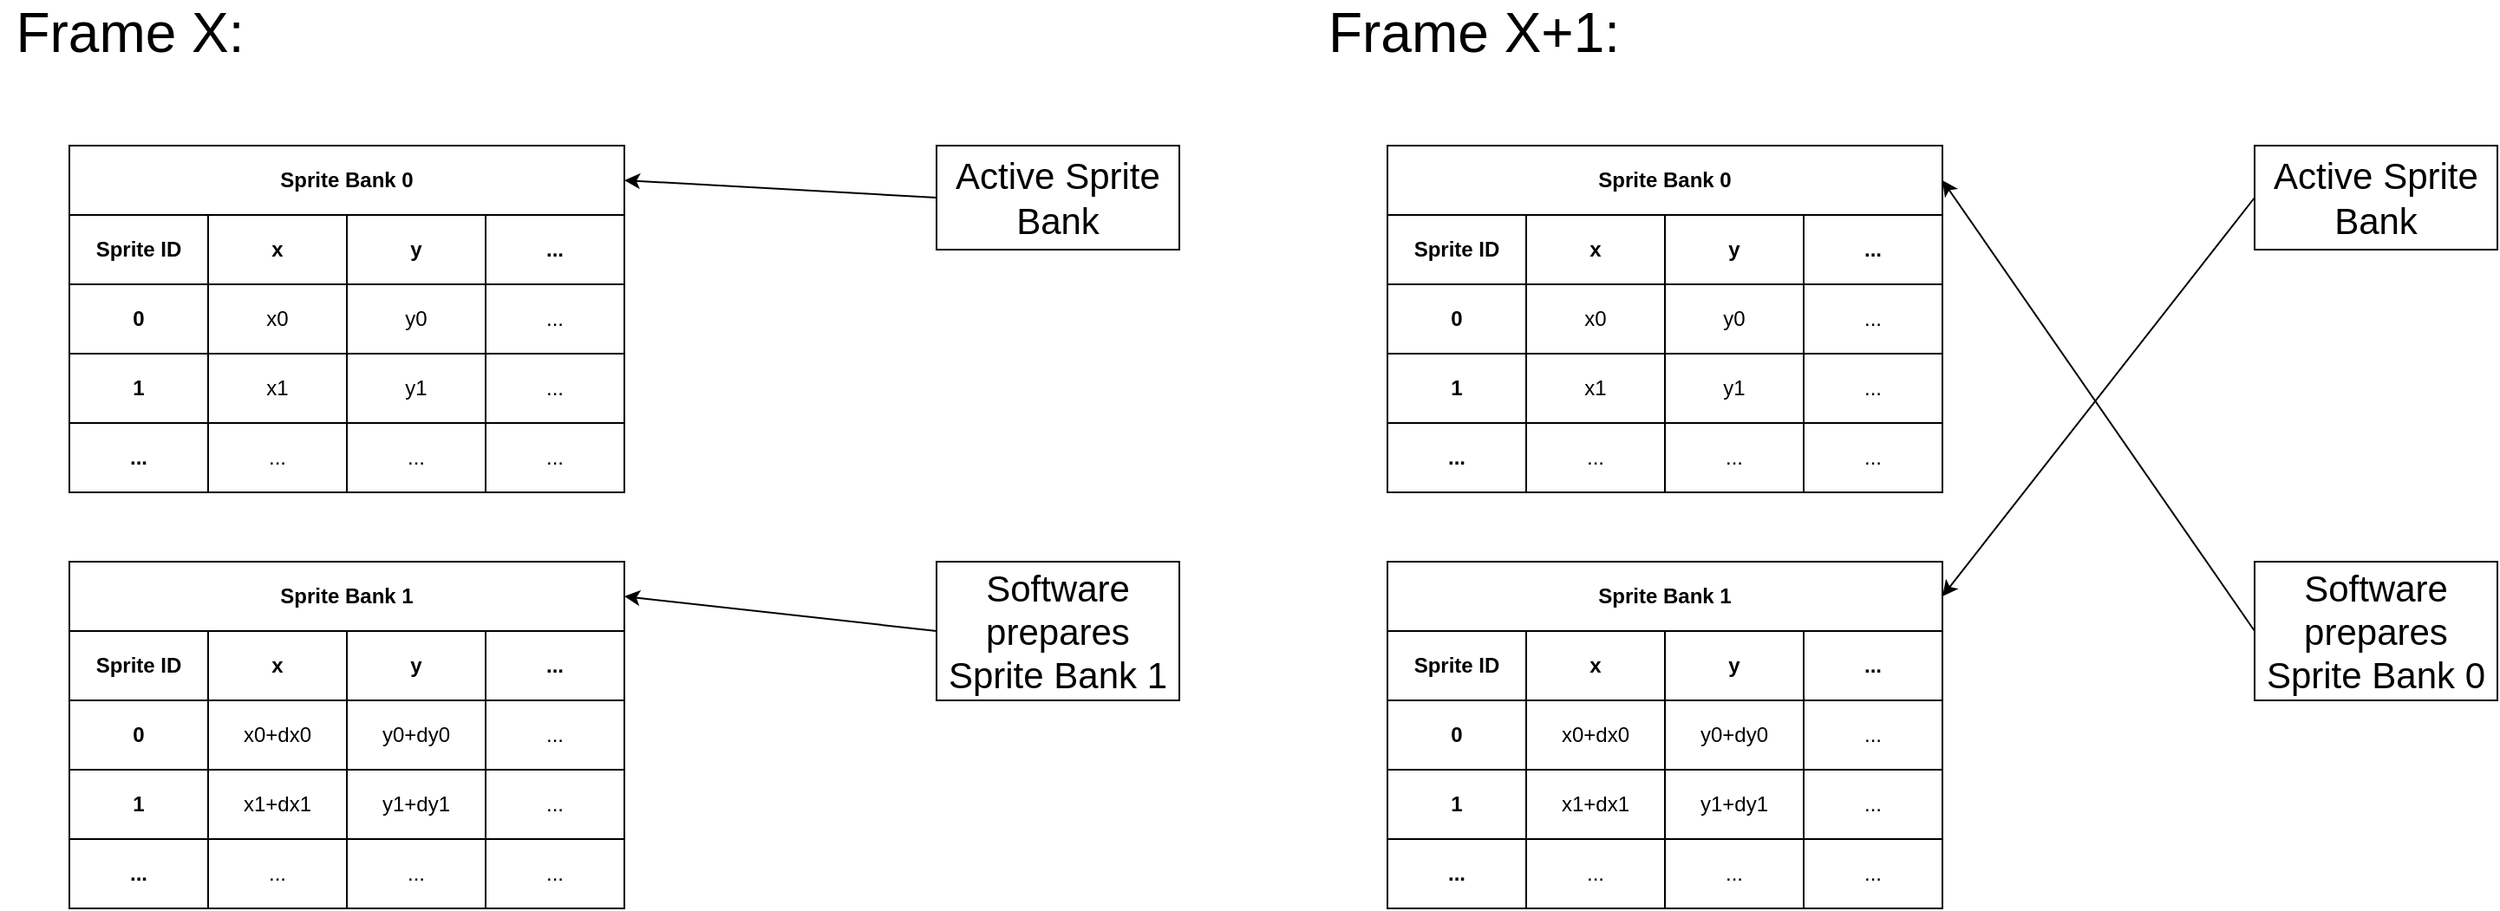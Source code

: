 <mxfile version="19.0.3" type="device"><diagram id="13PTQiZfEK5-xCw0AQYl" name="Page-1"><mxGraphModel dx="1038" dy="641" grid="1" gridSize="10" guides="1" tooltips="1" connect="1" arrows="1" fold="1" page="1" pageScale="1" pageWidth="850" pageHeight="1100" math="0" shadow="0"><root><mxCell id="0"/><mxCell id="1" parent="0"/><mxCell id="dllRlyfjDJd5uJXVM24Q-43" value="Sprite ID" style="rounded=0;whiteSpace=wrap;html=1;fontStyle=1" parent="1" vertex="1"><mxGeometry x="840" y="160" width="80" height="40" as="geometry"/></mxCell><mxCell id="dllRlyfjDJd5uJXVM24Q-44" value="x" style="rounded=0;whiteSpace=wrap;html=1;fontStyle=1" parent="1" vertex="1"><mxGeometry x="920" y="160" width="80" height="40" as="geometry"/></mxCell><mxCell id="dllRlyfjDJd5uJXVM24Q-45" value="y" style="rounded=0;whiteSpace=wrap;html=1;fontStyle=1" parent="1" vertex="1"><mxGeometry x="1000" y="160" width="80" height="40" as="geometry"/></mxCell><mxCell id="dllRlyfjDJd5uJXVM24Q-46" value="..." style="rounded=0;whiteSpace=wrap;html=1;fontStyle=1" parent="1" vertex="1"><mxGeometry x="1080" y="160" width="80" height="40" as="geometry"/></mxCell><mxCell id="dllRlyfjDJd5uJXVM24Q-47" value="0" style="rounded=0;whiteSpace=wrap;html=1;fontStyle=1" parent="1" vertex="1"><mxGeometry x="840" y="200" width="80" height="40" as="geometry"/></mxCell><mxCell id="dllRlyfjDJd5uJXVM24Q-48" value="x0" style="rounded=0;whiteSpace=wrap;html=1;" parent="1" vertex="1"><mxGeometry x="920" y="200" width="80" height="40" as="geometry"/></mxCell><mxCell id="dllRlyfjDJd5uJXVM24Q-49" value="y0" style="rounded=0;whiteSpace=wrap;html=1;" parent="1" vertex="1"><mxGeometry x="1000" y="200" width="80" height="40" as="geometry"/></mxCell><mxCell id="dllRlyfjDJd5uJXVM24Q-50" value="..." style="rounded=0;whiteSpace=wrap;html=1;" parent="1" vertex="1"><mxGeometry x="1080" y="200" width="80" height="40" as="geometry"/></mxCell><mxCell id="dllRlyfjDJd5uJXVM24Q-51" value="1" style="rounded=0;whiteSpace=wrap;html=1;fontStyle=1" parent="1" vertex="1"><mxGeometry x="840" y="240" width="80" height="40" as="geometry"/></mxCell><mxCell id="dllRlyfjDJd5uJXVM24Q-52" value="x1" style="rounded=0;whiteSpace=wrap;html=1;" parent="1" vertex="1"><mxGeometry x="920" y="240" width="80" height="40" as="geometry"/></mxCell><mxCell id="dllRlyfjDJd5uJXVM24Q-53" value="y1" style="rounded=0;whiteSpace=wrap;html=1;" parent="1" vertex="1"><mxGeometry x="1000" y="240" width="80" height="40" as="geometry"/></mxCell><mxCell id="dllRlyfjDJd5uJXVM24Q-54" value="..." style="rounded=0;whiteSpace=wrap;html=1;" parent="1" vertex="1"><mxGeometry x="1080" y="240" width="80" height="40" as="geometry"/></mxCell><mxCell id="dllRlyfjDJd5uJXVM24Q-55" value="..." style="rounded=0;whiteSpace=wrap;html=1;fontStyle=1" parent="1" vertex="1"><mxGeometry x="840" y="280" width="80" height="40" as="geometry"/></mxCell><mxCell id="dllRlyfjDJd5uJXVM24Q-56" value="..." style="rounded=0;whiteSpace=wrap;html=1;" parent="1" vertex="1"><mxGeometry x="920" y="280" width="80" height="40" as="geometry"/></mxCell><mxCell id="dllRlyfjDJd5uJXVM24Q-57" value="..." style="rounded=0;whiteSpace=wrap;html=1;" parent="1" vertex="1"><mxGeometry x="1000" y="280" width="80" height="40" as="geometry"/></mxCell><mxCell id="dllRlyfjDJd5uJXVM24Q-58" value="..." style="rounded=0;whiteSpace=wrap;html=1;" parent="1" vertex="1"><mxGeometry x="1080" y="280" width="80" height="40" as="geometry"/></mxCell><mxCell id="dllRlyfjDJd5uJXVM24Q-59" value="Sprite ID" style="rounded=0;whiteSpace=wrap;html=1;fontStyle=1" parent="1" vertex="1"><mxGeometry x="840" y="400" width="80" height="40" as="geometry"/></mxCell><mxCell id="dllRlyfjDJd5uJXVM24Q-60" value="x" style="rounded=0;whiteSpace=wrap;html=1;fontStyle=1" parent="1" vertex="1"><mxGeometry x="920" y="400" width="80" height="40" as="geometry"/></mxCell><mxCell id="dllRlyfjDJd5uJXVM24Q-61" value="y" style="rounded=0;whiteSpace=wrap;html=1;fontStyle=1" parent="1" vertex="1"><mxGeometry x="1000" y="400" width="80" height="40" as="geometry"/></mxCell><mxCell id="dllRlyfjDJd5uJXVM24Q-62" value="..." style="rounded=0;whiteSpace=wrap;html=1;fontStyle=1" parent="1" vertex="1"><mxGeometry x="1080" y="400" width="80" height="40" as="geometry"/></mxCell><mxCell id="dllRlyfjDJd5uJXVM24Q-63" value="0" style="rounded=0;whiteSpace=wrap;html=1;fontStyle=1" parent="1" vertex="1"><mxGeometry x="840" y="440" width="80" height="40" as="geometry"/></mxCell><mxCell id="dllRlyfjDJd5uJXVM24Q-64" value="x0+dx0" style="rounded=0;whiteSpace=wrap;html=1;" parent="1" vertex="1"><mxGeometry x="920" y="440" width="80" height="40" as="geometry"/></mxCell><mxCell id="dllRlyfjDJd5uJXVM24Q-65" value="y0+dy0" style="rounded=0;whiteSpace=wrap;html=1;" parent="1" vertex="1"><mxGeometry x="1000" y="440" width="80" height="40" as="geometry"/></mxCell><mxCell id="dllRlyfjDJd5uJXVM24Q-66" value="..." style="rounded=0;whiteSpace=wrap;html=1;" parent="1" vertex="1"><mxGeometry x="1080" y="440" width="80" height="40" as="geometry"/></mxCell><mxCell id="dllRlyfjDJd5uJXVM24Q-67" value="1" style="rounded=0;whiteSpace=wrap;html=1;fontStyle=1" parent="1" vertex="1"><mxGeometry x="840" y="480" width="80" height="40" as="geometry"/></mxCell><mxCell id="dllRlyfjDJd5uJXVM24Q-68" value="x1+dx1" style="rounded=0;whiteSpace=wrap;html=1;" parent="1" vertex="1"><mxGeometry x="920" y="480" width="80" height="40" as="geometry"/></mxCell><mxCell id="dllRlyfjDJd5uJXVM24Q-69" value="y1+dy1" style="rounded=0;whiteSpace=wrap;html=1;" parent="1" vertex="1"><mxGeometry x="1000" y="480" width="80" height="40" as="geometry"/></mxCell><mxCell id="dllRlyfjDJd5uJXVM24Q-70" value="..." style="rounded=0;whiteSpace=wrap;html=1;" parent="1" vertex="1"><mxGeometry x="1080" y="480" width="80" height="40" as="geometry"/></mxCell><mxCell id="dllRlyfjDJd5uJXVM24Q-71" value="..." style="rounded=0;whiteSpace=wrap;html=1;fontStyle=1" parent="1" vertex="1"><mxGeometry x="840" y="520" width="80" height="40" as="geometry"/></mxCell><mxCell id="dllRlyfjDJd5uJXVM24Q-72" value="..." style="rounded=0;whiteSpace=wrap;html=1;" parent="1" vertex="1"><mxGeometry x="920" y="520" width="80" height="40" as="geometry"/></mxCell><mxCell id="dllRlyfjDJd5uJXVM24Q-73" value="..." style="rounded=0;whiteSpace=wrap;html=1;" parent="1" vertex="1"><mxGeometry x="1000" y="520" width="80" height="40" as="geometry"/></mxCell><mxCell id="dllRlyfjDJd5uJXVM24Q-74" value="..." style="rounded=0;whiteSpace=wrap;html=1;" parent="1" vertex="1"><mxGeometry x="1080" y="520" width="80" height="40" as="geometry"/></mxCell><mxCell id="dllRlyfjDJd5uJXVM24Q-75" value="Sprite Bank 0" style="rounded=0;whiteSpace=wrap;html=1;fontStyle=1" parent="1" vertex="1"><mxGeometry x="840" y="120" width="320" height="40" as="geometry"/></mxCell><mxCell id="dllRlyfjDJd5uJXVM24Q-76" value="Sprite Bank 1" style="rounded=0;whiteSpace=wrap;html=1;fontStyle=1" parent="1" vertex="1"><mxGeometry x="840" y="360" width="320" height="40" as="geometry"/></mxCell><mxCell id="dllRlyfjDJd5uJXVM24Q-77" value="Active Sprite Bank" style="rounded=0;whiteSpace=wrap;html=1;fontSize=21;" parent="1" vertex="1"><mxGeometry x="1340" y="120" width="140" height="60" as="geometry"/></mxCell><mxCell id="dllRlyfjDJd5uJXVM24Q-78" value="" style="endArrow=classic;html=1;rounded=0;fontSize=21;entryX=1;entryY=0.5;entryDx=0;entryDy=0;exitX=0;exitY=0.5;exitDx=0;exitDy=0;" parent="1" source="dllRlyfjDJd5uJXVM24Q-77" target="dllRlyfjDJd5uJXVM24Q-76" edge="1"><mxGeometry width="50" height="50" relative="1" as="geometry"><mxPoint x="1260" y="310" as="sourcePoint"/><mxPoint x="1310" y="260" as="targetPoint"/></mxGeometry></mxCell><mxCell id="dllRlyfjDJd5uJXVM24Q-79" value="Software prepares Sprite Bank 0" style="rounded=0;whiteSpace=wrap;html=1;fontSize=21;" parent="1" vertex="1"><mxGeometry x="1340" y="360" width="140" height="80" as="geometry"/></mxCell><mxCell id="dllRlyfjDJd5uJXVM24Q-80" value="" style="endArrow=classic;html=1;rounded=0;fontSize=21;exitX=0;exitY=0.5;exitDx=0;exitDy=0;entryX=1;entryY=0.5;entryDx=0;entryDy=0;" parent="1" source="dllRlyfjDJd5uJXVM24Q-79" target="dllRlyfjDJd5uJXVM24Q-75" edge="1"><mxGeometry width="50" height="50" relative="1" as="geometry"><mxPoint x="1220" y="450" as="sourcePoint"/><mxPoint x="1270" y="400" as="targetPoint"/></mxGeometry></mxCell><mxCell id="dllRlyfjDJd5uJXVM24Q-81" value="Frame X+1:" style="text;html=1;strokeColor=none;fillColor=none;align=center;verticalAlign=middle;whiteSpace=wrap;rounded=0;fontSize=32;" parent="1" vertex="1"><mxGeometry x="800" y="40" width="180" height="30" as="geometry"/></mxCell><mxCell id="dllRlyfjDJd5uJXVM24Q-1" value="Sprite ID" style="rounded=0;whiteSpace=wrap;html=1;fontStyle=1" parent="1" vertex="1"><mxGeometry x="80" y="160" width="80" height="40" as="geometry"/></mxCell><mxCell id="dllRlyfjDJd5uJXVM24Q-2" value="x" style="rounded=0;whiteSpace=wrap;html=1;fontStyle=1" parent="1" vertex="1"><mxGeometry x="160" y="160" width="80" height="40" as="geometry"/></mxCell><mxCell id="dllRlyfjDJd5uJXVM24Q-3" value="y" style="rounded=0;whiteSpace=wrap;html=1;fontStyle=1" parent="1" vertex="1"><mxGeometry x="240" y="160" width="80" height="40" as="geometry"/></mxCell><mxCell id="dllRlyfjDJd5uJXVM24Q-4" value="..." style="rounded=0;whiteSpace=wrap;html=1;fontStyle=1" parent="1" vertex="1"><mxGeometry x="320" y="160" width="80" height="40" as="geometry"/></mxCell><mxCell id="dllRlyfjDJd5uJXVM24Q-5" value="0" style="rounded=0;whiteSpace=wrap;html=1;fontStyle=1" parent="1" vertex="1"><mxGeometry x="80" y="200" width="80" height="40" as="geometry"/></mxCell><mxCell id="dllRlyfjDJd5uJXVM24Q-6" value="x0" style="rounded=0;whiteSpace=wrap;html=1;" parent="1" vertex="1"><mxGeometry x="160" y="200" width="80" height="40" as="geometry"/></mxCell><mxCell id="dllRlyfjDJd5uJXVM24Q-7" value="y0" style="rounded=0;whiteSpace=wrap;html=1;" parent="1" vertex="1"><mxGeometry x="240" y="200" width="80" height="40" as="geometry"/></mxCell><mxCell id="dllRlyfjDJd5uJXVM24Q-8" value="..." style="rounded=0;whiteSpace=wrap;html=1;" parent="1" vertex="1"><mxGeometry x="320" y="200" width="80" height="40" as="geometry"/></mxCell><mxCell id="dllRlyfjDJd5uJXVM24Q-9" value="1" style="rounded=0;whiteSpace=wrap;html=1;fontStyle=1" parent="1" vertex="1"><mxGeometry x="80" y="240" width="80" height="40" as="geometry"/></mxCell><mxCell id="dllRlyfjDJd5uJXVM24Q-10" value="x1" style="rounded=0;whiteSpace=wrap;html=1;" parent="1" vertex="1"><mxGeometry x="160" y="240" width="80" height="40" as="geometry"/></mxCell><mxCell id="dllRlyfjDJd5uJXVM24Q-11" value="y1" style="rounded=0;whiteSpace=wrap;html=1;" parent="1" vertex="1"><mxGeometry x="240" y="240" width="80" height="40" as="geometry"/></mxCell><mxCell id="dllRlyfjDJd5uJXVM24Q-12" value="..." style="rounded=0;whiteSpace=wrap;html=1;" parent="1" vertex="1"><mxGeometry x="320" y="240" width="80" height="40" as="geometry"/></mxCell><mxCell id="dllRlyfjDJd5uJXVM24Q-13" value="..." style="rounded=0;whiteSpace=wrap;html=1;fontStyle=1" parent="1" vertex="1"><mxGeometry x="80" y="280" width="80" height="40" as="geometry"/></mxCell><mxCell id="dllRlyfjDJd5uJXVM24Q-14" value="..." style="rounded=0;whiteSpace=wrap;html=1;" parent="1" vertex="1"><mxGeometry x="160" y="280" width="80" height="40" as="geometry"/></mxCell><mxCell id="dllRlyfjDJd5uJXVM24Q-15" value="..." style="rounded=0;whiteSpace=wrap;html=1;" parent="1" vertex="1"><mxGeometry x="240" y="280" width="80" height="40" as="geometry"/></mxCell><mxCell id="dllRlyfjDJd5uJXVM24Q-16" value="..." style="rounded=0;whiteSpace=wrap;html=1;" parent="1" vertex="1"><mxGeometry x="320" y="280" width="80" height="40" as="geometry"/></mxCell><mxCell id="dllRlyfjDJd5uJXVM24Q-17" value="Sprite ID" style="rounded=0;whiteSpace=wrap;html=1;fontStyle=1" parent="1" vertex="1"><mxGeometry x="80" y="400" width="80" height="40" as="geometry"/></mxCell><mxCell id="dllRlyfjDJd5uJXVM24Q-18" value="x" style="rounded=0;whiteSpace=wrap;html=1;fontStyle=1" parent="1" vertex="1"><mxGeometry x="160" y="400" width="80" height="40" as="geometry"/></mxCell><mxCell id="dllRlyfjDJd5uJXVM24Q-19" value="y" style="rounded=0;whiteSpace=wrap;html=1;fontStyle=1" parent="1" vertex="1"><mxGeometry x="240" y="400" width="80" height="40" as="geometry"/></mxCell><mxCell id="dllRlyfjDJd5uJXVM24Q-20" value="..." style="rounded=0;whiteSpace=wrap;html=1;fontStyle=1" parent="1" vertex="1"><mxGeometry x="320" y="400" width="80" height="40" as="geometry"/></mxCell><mxCell id="dllRlyfjDJd5uJXVM24Q-21" value="0" style="rounded=0;whiteSpace=wrap;html=1;fontStyle=1" parent="1" vertex="1"><mxGeometry x="80" y="440" width="80" height="40" as="geometry"/></mxCell><mxCell id="dllRlyfjDJd5uJXVM24Q-22" value="x0+dx0" style="rounded=0;whiteSpace=wrap;html=1;" parent="1" vertex="1"><mxGeometry x="160" y="440" width="80" height="40" as="geometry"/></mxCell><mxCell id="dllRlyfjDJd5uJXVM24Q-23" value="y0+dy0" style="rounded=0;whiteSpace=wrap;html=1;" parent="1" vertex="1"><mxGeometry x="240" y="440" width="80" height="40" as="geometry"/></mxCell><mxCell id="dllRlyfjDJd5uJXVM24Q-24" value="..." style="rounded=0;whiteSpace=wrap;html=1;" parent="1" vertex="1"><mxGeometry x="320" y="440" width="80" height="40" as="geometry"/></mxCell><mxCell id="dllRlyfjDJd5uJXVM24Q-25" value="1" style="rounded=0;whiteSpace=wrap;html=1;fontStyle=1" parent="1" vertex="1"><mxGeometry x="80" y="480" width="80" height="40" as="geometry"/></mxCell><mxCell id="dllRlyfjDJd5uJXVM24Q-26" value="x1+dx1" style="rounded=0;whiteSpace=wrap;html=1;" parent="1" vertex="1"><mxGeometry x="160" y="480" width="80" height="40" as="geometry"/></mxCell><mxCell id="dllRlyfjDJd5uJXVM24Q-27" value="y1+dy1" style="rounded=0;whiteSpace=wrap;html=1;" parent="1" vertex="1"><mxGeometry x="240" y="480" width="80" height="40" as="geometry"/></mxCell><mxCell id="dllRlyfjDJd5uJXVM24Q-28" value="..." style="rounded=0;whiteSpace=wrap;html=1;" parent="1" vertex="1"><mxGeometry x="320" y="480" width="80" height="40" as="geometry"/></mxCell><mxCell id="dllRlyfjDJd5uJXVM24Q-29" value="..." style="rounded=0;whiteSpace=wrap;html=1;fontStyle=1" parent="1" vertex="1"><mxGeometry x="80" y="520" width="80" height="40" as="geometry"/></mxCell><mxCell id="dllRlyfjDJd5uJXVM24Q-30" value="..." style="rounded=0;whiteSpace=wrap;html=1;" parent="1" vertex="1"><mxGeometry x="160" y="520" width="80" height="40" as="geometry"/></mxCell><mxCell id="dllRlyfjDJd5uJXVM24Q-31" value="..." style="rounded=0;whiteSpace=wrap;html=1;" parent="1" vertex="1"><mxGeometry x="240" y="520" width="80" height="40" as="geometry"/></mxCell><mxCell id="dllRlyfjDJd5uJXVM24Q-32" value="..." style="rounded=0;whiteSpace=wrap;html=1;" parent="1" vertex="1"><mxGeometry x="320" y="520" width="80" height="40" as="geometry"/></mxCell><mxCell id="dllRlyfjDJd5uJXVM24Q-33" value="Sprite Bank 0" style="rounded=0;whiteSpace=wrap;html=1;fontStyle=1" parent="1" vertex="1"><mxGeometry x="80" y="120" width="320" height="40" as="geometry"/></mxCell><mxCell id="dllRlyfjDJd5uJXVM24Q-34" value="Sprite Bank 1" style="rounded=0;whiteSpace=wrap;html=1;fontStyle=1" parent="1" vertex="1"><mxGeometry x="80" y="360" width="320" height="40" as="geometry"/></mxCell><mxCell id="dllRlyfjDJd5uJXVM24Q-36" value="Active Sprite Bank" style="rounded=0;whiteSpace=wrap;html=1;fontSize=21;" parent="1" vertex="1"><mxGeometry x="580" y="120" width="140" height="60" as="geometry"/></mxCell><mxCell id="dllRlyfjDJd5uJXVM24Q-37" value="" style="endArrow=classic;html=1;rounded=0;fontSize=21;entryX=1;entryY=0.5;entryDx=0;entryDy=0;exitX=0;exitY=0.5;exitDx=0;exitDy=0;" parent="1" source="dllRlyfjDJd5uJXVM24Q-36" target="dllRlyfjDJd5uJXVM24Q-33" edge="1"><mxGeometry width="50" height="50" relative="1" as="geometry"><mxPoint x="500" y="310" as="sourcePoint"/><mxPoint x="550" y="260" as="targetPoint"/></mxGeometry></mxCell><mxCell id="dllRlyfjDJd5uJXVM24Q-38" value="Software prepares Sprite Bank 1" style="rounded=0;whiteSpace=wrap;html=1;fontSize=21;" parent="1" vertex="1"><mxGeometry x="580" y="360" width="140" height="80" as="geometry"/></mxCell><mxCell id="dllRlyfjDJd5uJXVM24Q-39" value="" style="endArrow=classic;html=1;rounded=0;fontSize=21;exitX=0;exitY=0.5;exitDx=0;exitDy=0;entryX=1;entryY=0.5;entryDx=0;entryDy=0;" parent="1" source="dllRlyfjDJd5uJXVM24Q-38" target="dllRlyfjDJd5uJXVM24Q-34" edge="1"><mxGeometry width="50" height="50" relative="1" as="geometry"><mxPoint x="460" y="450" as="sourcePoint"/><mxPoint x="510" y="400" as="targetPoint"/></mxGeometry></mxCell><mxCell id="dllRlyfjDJd5uJXVM24Q-40" value="Frame X:" style="text;html=1;strokeColor=none;fillColor=none;align=center;verticalAlign=middle;whiteSpace=wrap;rounded=0;fontSize=32;" parent="1" vertex="1"><mxGeometry x="40" y="40" width="150" height="30" as="geometry"/></mxCell></root></mxGraphModel></diagram></mxfile>